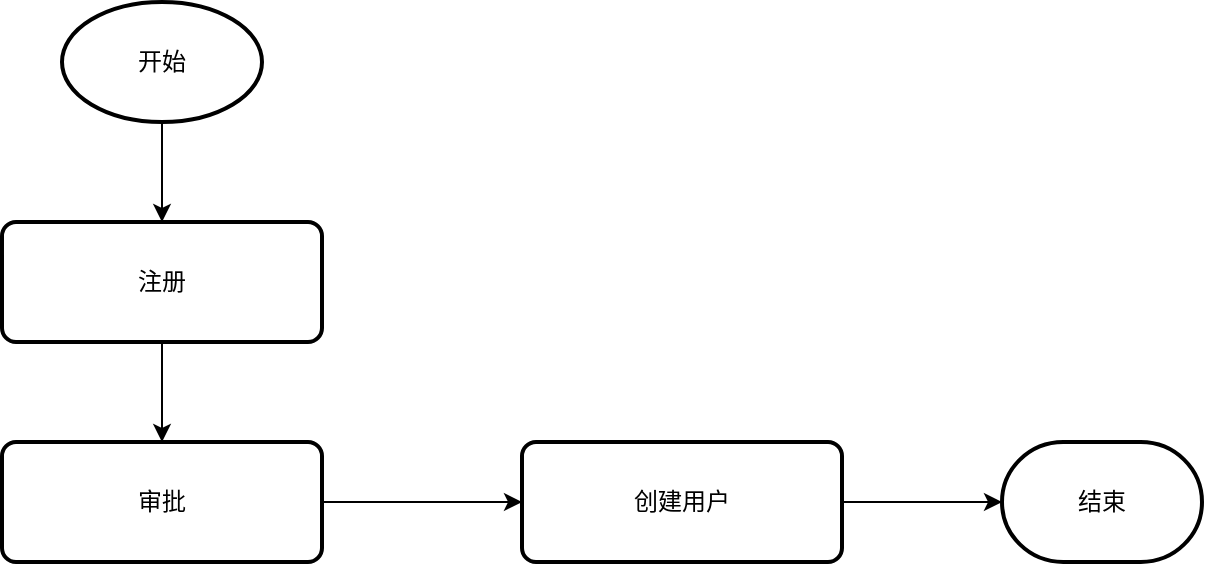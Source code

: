 <mxfile version="17.2.4" type="github">
  <diagram id="C5RBs43oDa-KdzZeNtuy" name="Page-1">
    <mxGraphModel dx="1038" dy="491" grid="1" gridSize="10" guides="1" tooltips="1" connect="1" arrows="1" fold="1" page="1" pageScale="1" pageWidth="827" pageHeight="1169" math="0" shadow="0">
      <root>
        <mxCell id="WIyWlLk6GJQsqaUBKTNV-0" />
        <mxCell id="WIyWlLk6GJQsqaUBKTNV-1" parent="WIyWlLk6GJQsqaUBKTNV-0" />
        <mxCell id="o6NVlK7MTDPBoPCjtZRC-4" style="edgeStyle=orthogonalEdgeStyle;rounded=0;orthogonalLoop=1;jettySize=auto;html=1;exitX=0.5;exitY=1;exitDx=0;exitDy=0;exitPerimeter=0;" edge="1" parent="WIyWlLk6GJQsqaUBKTNV-1" source="o6NVlK7MTDPBoPCjtZRC-0" target="o6NVlK7MTDPBoPCjtZRC-1">
          <mxGeometry relative="1" as="geometry" />
        </mxCell>
        <mxCell id="o6NVlK7MTDPBoPCjtZRC-0" value="开始" style="strokeWidth=2;html=1;shape=mxgraph.flowchart.start_1;whiteSpace=wrap;" vertex="1" parent="WIyWlLk6GJQsqaUBKTNV-1">
          <mxGeometry x="170" y="50" width="100" height="60" as="geometry" />
        </mxCell>
        <mxCell id="o6NVlK7MTDPBoPCjtZRC-5" style="edgeStyle=orthogonalEdgeStyle;rounded=0;orthogonalLoop=1;jettySize=auto;html=1;exitX=0.5;exitY=1;exitDx=0;exitDy=0;" edge="1" parent="WIyWlLk6GJQsqaUBKTNV-1" source="o6NVlK7MTDPBoPCjtZRC-1" target="o6NVlK7MTDPBoPCjtZRC-2">
          <mxGeometry relative="1" as="geometry" />
        </mxCell>
        <mxCell id="o6NVlK7MTDPBoPCjtZRC-1" value="注册" style="rounded=1;whiteSpace=wrap;html=1;absoluteArcSize=1;arcSize=14;strokeWidth=2;" vertex="1" parent="WIyWlLk6GJQsqaUBKTNV-1">
          <mxGeometry x="140" y="160" width="160" height="60" as="geometry" />
        </mxCell>
        <mxCell id="o6NVlK7MTDPBoPCjtZRC-6" style="edgeStyle=orthogonalEdgeStyle;rounded=0;orthogonalLoop=1;jettySize=auto;html=1;" edge="1" parent="WIyWlLk6GJQsqaUBKTNV-1" source="o6NVlK7MTDPBoPCjtZRC-2" target="o6NVlK7MTDPBoPCjtZRC-3">
          <mxGeometry relative="1" as="geometry" />
        </mxCell>
        <mxCell id="o6NVlK7MTDPBoPCjtZRC-2" value="审批" style="rounded=1;whiteSpace=wrap;html=1;absoluteArcSize=1;arcSize=14;strokeWidth=2;" vertex="1" parent="WIyWlLk6GJQsqaUBKTNV-1">
          <mxGeometry x="140" y="270" width="160" height="60" as="geometry" />
        </mxCell>
        <mxCell id="o6NVlK7MTDPBoPCjtZRC-8" style="edgeStyle=orthogonalEdgeStyle;rounded=0;orthogonalLoop=1;jettySize=auto;html=1;" edge="1" parent="WIyWlLk6GJQsqaUBKTNV-1" source="o6NVlK7MTDPBoPCjtZRC-3" target="o6NVlK7MTDPBoPCjtZRC-7">
          <mxGeometry relative="1" as="geometry" />
        </mxCell>
        <mxCell id="o6NVlK7MTDPBoPCjtZRC-3" value="创建用户" style="rounded=1;whiteSpace=wrap;html=1;absoluteArcSize=1;arcSize=14;strokeWidth=2;" vertex="1" parent="WIyWlLk6GJQsqaUBKTNV-1">
          <mxGeometry x="400" y="270" width="160" height="60" as="geometry" />
        </mxCell>
        <mxCell id="o6NVlK7MTDPBoPCjtZRC-7" value="结束" style="strokeWidth=2;html=1;shape=mxgraph.flowchart.terminator;whiteSpace=wrap;" vertex="1" parent="WIyWlLk6GJQsqaUBKTNV-1">
          <mxGeometry x="640" y="270" width="100" height="60" as="geometry" />
        </mxCell>
      </root>
    </mxGraphModel>
  </diagram>
</mxfile>

